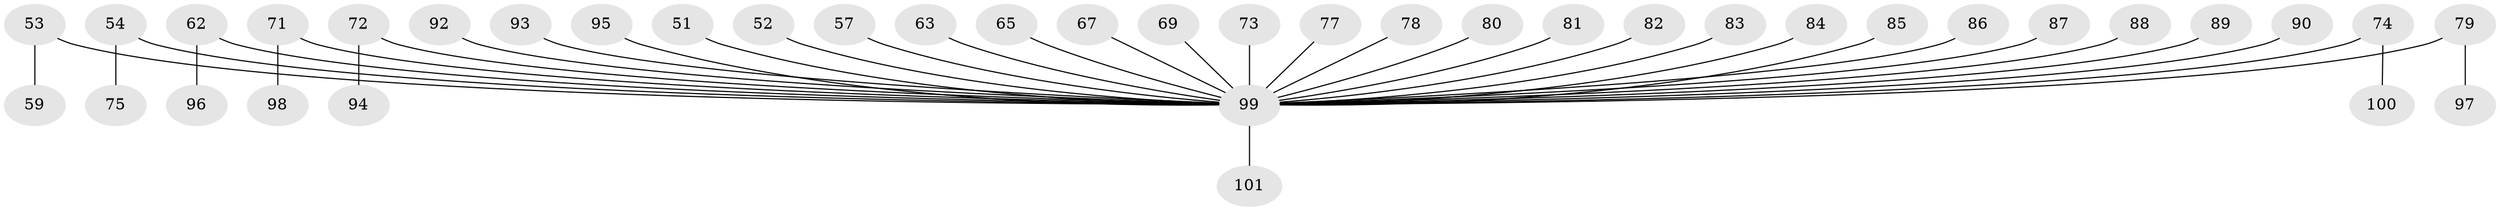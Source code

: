 // original degree distribution, {3: 0.10891089108910891, 7: 0.019801980198019802, 4: 0.0297029702970297, 9: 0.009900990099009901, 2: 0.297029702970297, 5: 0.019801980198019802, 1: 0.49504950495049505, 6: 0.019801980198019802}
// Generated by graph-tools (version 1.1) at 2025/56/03/04/25 21:56:09]
// undirected, 40 vertices, 39 edges
graph export_dot {
graph [start="1"]
  node [color=gray90,style=filled];
  51;
  52;
  53;
  54;
  57;
  59;
  62;
  63;
  65;
  67;
  69;
  71;
  72;
  73;
  74;
  75;
  77;
  78;
  79;
  80;
  81;
  82;
  83;
  84;
  85;
  86;
  87;
  88;
  89;
  90;
  92;
  93;
  94;
  95;
  96;
  97;
  98;
  99 [super="+4+5+9+10+58+11+21+23+37+61+20+24+91+66+60+31+38+39+44+64+76+48"];
  100;
  101;
  51 -- 99;
  52 -- 99;
  53 -- 59;
  53 -- 99;
  54 -- 75;
  54 -- 99;
  57 -- 99;
  62 -- 96;
  62 -- 99;
  63 -- 99;
  65 -- 99;
  67 -- 99;
  69 -- 99;
  71 -- 98;
  71 -- 99;
  72 -- 94;
  72 -- 99;
  73 -- 99;
  74 -- 100;
  74 -- 99;
  77 -- 99;
  78 -- 99;
  79 -- 97;
  79 -- 99;
  80 -- 99;
  81 -- 99;
  82 -- 99;
  83 -- 99;
  84 -- 99;
  85 -- 99;
  86 -- 99;
  87 -- 99;
  88 -- 99;
  89 -- 99;
  90 -- 99;
  92 -- 99;
  93 -- 99;
  95 -- 99;
  99 -- 101;
}
